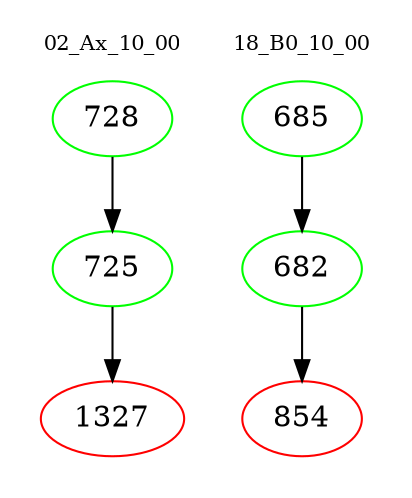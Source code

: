 digraph{
subgraph cluster_0 {
color = white
label = "02_Ax_10_00";
fontsize=10;
T0_728 [label="728", color="green"]
T0_728 -> T0_725 [color="black"]
T0_725 [label="725", color="green"]
T0_725 -> T0_1327 [color="black"]
T0_1327 [label="1327", color="red"]
}
subgraph cluster_1 {
color = white
label = "18_B0_10_00";
fontsize=10;
T1_685 [label="685", color="green"]
T1_685 -> T1_682 [color="black"]
T1_682 [label="682", color="green"]
T1_682 -> T1_854 [color="black"]
T1_854 [label="854", color="red"]
}
}
